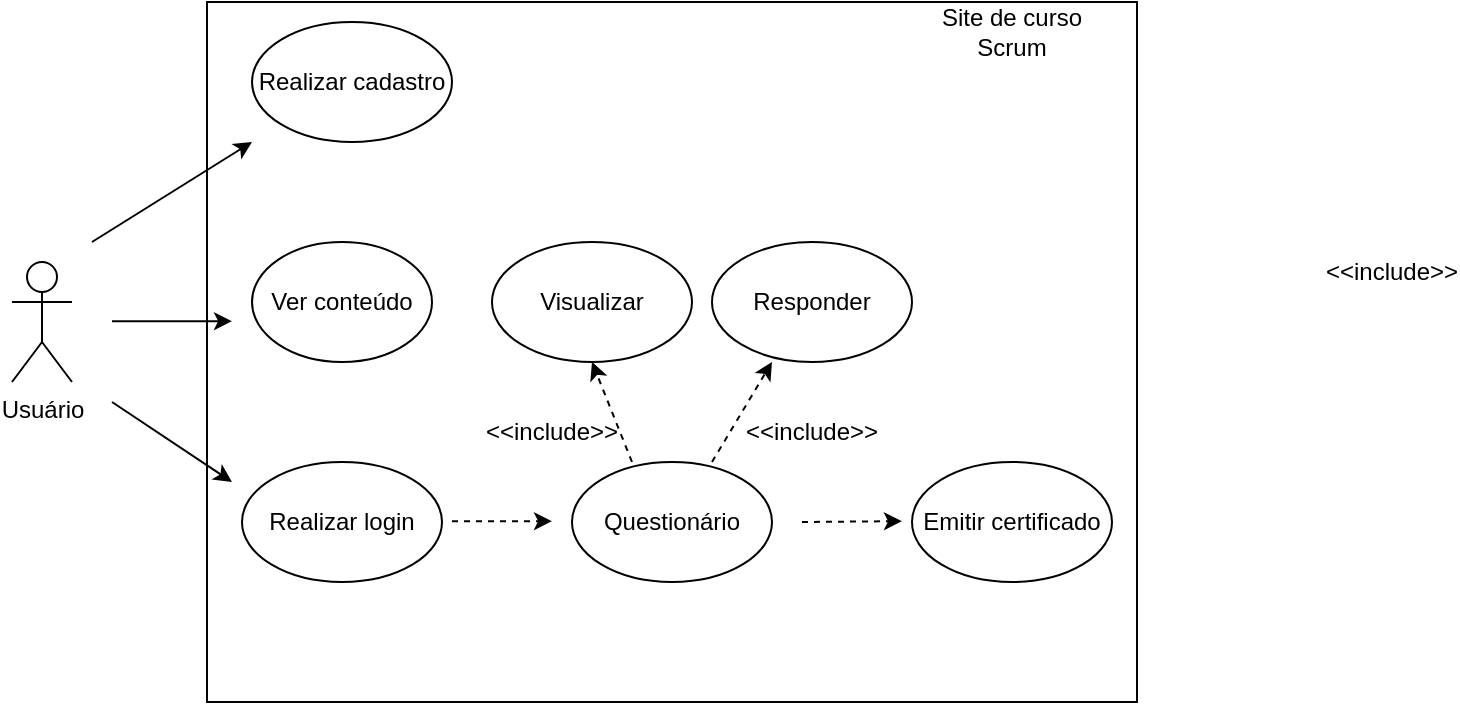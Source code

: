 <mxfile version="24.7.17">
  <diagram name="Page-1" id="13e1069c-82ec-6db2-03f1-153e76fe0fe0">
    <mxGraphModel grid="1" page="1" gridSize="10" guides="1" tooltips="1" connect="1" arrows="1" fold="1" pageScale="1" pageWidth="1100" pageHeight="850" background="none" math="0" shadow="0">
      <root>
        <mxCell id="0" />
        <mxCell id="1" parent="0" />
        <mxCell id="cHudv0S-aBN3M7Isd4sT-40" value="" style="rounded=0;whiteSpace=wrap;html=1;fillColor=none;" vertex="1" parent="1">
          <mxGeometry x="177.5" y="90" width="465" height="350" as="geometry" />
        </mxCell>
        <mxCell id="cHudv0S-aBN3M7Isd4sT-15" value="Usuário" style="shape=umlActor;verticalLabelPosition=bottom;verticalAlign=top;html=1;outlineConnect=0;" vertex="1" parent="1">
          <mxGeometry x="80" y="220" width="30" height="60" as="geometry" />
        </mxCell>
        <mxCell id="cHudv0S-aBN3M7Isd4sT-22" value="Realizar login" style="ellipse;whiteSpace=wrap;html=1;" vertex="1" parent="1">
          <mxGeometry x="195" y="320" width="100" height="60" as="geometry" />
        </mxCell>
        <mxCell id="cHudv0S-aBN3M7Isd4sT-23" value="Realizar cadastro" style="ellipse;whiteSpace=wrap;html=1;" vertex="1" parent="1">
          <mxGeometry x="200" y="100" width="100" height="60" as="geometry" />
        </mxCell>
        <mxCell id="cHudv0S-aBN3M7Isd4sT-24" value="Emitir certificado" style="ellipse;whiteSpace=wrap;html=1;" vertex="1" parent="1">
          <mxGeometry x="530" y="320" width="100" height="60" as="geometry" />
        </mxCell>
        <mxCell id="cHudv0S-aBN3M7Isd4sT-25" value="Questionário" style="ellipse;whiteSpace=wrap;html=1;" vertex="1" parent="1">
          <mxGeometry x="360" y="320" width="100" height="60" as="geometry" />
        </mxCell>
        <mxCell id="cHudv0S-aBN3M7Isd4sT-27" value="Ver conteúdo" style="ellipse;whiteSpace=wrap;html=1;" vertex="1" parent="1">
          <mxGeometry x="200" y="210" width="90" height="60" as="geometry" />
        </mxCell>
        <mxCell id="cHudv0S-aBN3M7Isd4sT-30" value="" style="endArrow=classic;html=1;rounded=0;" edge="1" parent="1">
          <mxGeometry width="50" height="50" relative="1" as="geometry">
            <mxPoint x="130" y="249.58" as="sourcePoint" />
            <mxPoint x="190" y="249.58" as="targetPoint" />
          </mxGeometry>
        </mxCell>
        <mxCell id="cHudv0S-aBN3M7Isd4sT-34" value="" style="endArrow=classic;html=1;rounded=0;dashed=1;entryX=0;entryY=0.5;entryDx=0;entryDy=0;" edge="1" parent="1">
          <mxGeometry width="50" height="50" relative="1" as="geometry">
            <mxPoint x="300" y="349.58" as="sourcePoint" />
            <mxPoint x="350" y="349.58" as="targetPoint" />
          </mxGeometry>
        </mxCell>
        <mxCell id="cHudv0S-aBN3M7Isd4sT-35" value="" style="endArrow=classic;html=1;rounded=0;dashed=1;entryX=0;entryY=0.5;entryDx=0;entryDy=0;" edge="1" parent="1">
          <mxGeometry width="50" height="50" relative="1" as="geometry">
            <mxPoint x="475" y="350" as="sourcePoint" />
            <mxPoint x="525" y="349.58" as="targetPoint" />
          </mxGeometry>
        </mxCell>
        <mxCell id="cHudv0S-aBN3M7Isd4sT-38" value="" style="endArrow=classic;html=1;rounded=0;" edge="1" parent="1">
          <mxGeometry width="50" height="50" relative="1" as="geometry">
            <mxPoint x="130" y="290.0" as="sourcePoint" />
            <mxPoint x="190" y="330" as="targetPoint" />
          </mxGeometry>
        </mxCell>
        <mxCell id="cHudv0S-aBN3M7Isd4sT-39" value="" style="endArrow=classic;html=1;rounded=0;" edge="1" parent="1">
          <mxGeometry width="50" height="50" relative="1" as="geometry">
            <mxPoint x="120" y="210.0" as="sourcePoint" />
            <mxPoint x="200" y="160" as="targetPoint" />
          </mxGeometry>
        </mxCell>
        <mxCell id="cHudv0S-aBN3M7Isd4sT-41" value="Site de curso Scrum" style="text;html=1;align=center;verticalAlign=middle;whiteSpace=wrap;rounded=0;" vertex="1" parent="1">
          <mxGeometry x="525" y="90" width="110" height="30" as="geometry" />
        </mxCell>
        <mxCell id="cHudv0S-aBN3M7Isd4sT-45" value="&amp;lt;&amp;lt;include&amp;gt;&amp;gt;" style="text;html=1;align=center;verticalAlign=middle;whiteSpace=wrap;rounded=0;" vertex="1" parent="1">
          <mxGeometry x="740" y="210" width="60" height="30" as="geometry" />
        </mxCell>
        <mxCell id="cHudv0S-aBN3M7Isd4sT-48" value="" style="endArrow=classic;html=1;rounded=0;dashed=1;" edge="1" parent="1">
          <mxGeometry width="50" height="50" relative="1" as="geometry">
            <mxPoint x="430" y="320" as="sourcePoint" />
            <mxPoint x="460" y="270" as="targetPoint" />
          </mxGeometry>
        </mxCell>
        <mxCell id="cHudv0S-aBN3M7Isd4sT-50" value="" style="endArrow=classic;html=1;rounded=0;dashed=1;" edge="1" parent="1">
          <mxGeometry width="50" height="50" relative="1" as="geometry">
            <mxPoint x="390" y="320" as="sourcePoint" />
            <mxPoint x="370" y="270" as="targetPoint" />
          </mxGeometry>
        </mxCell>
        <mxCell id="cHudv0S-aBN3M7Isd4sT-51" value="&amp;lt;&amp;lt;include&amp;gt;&amp;gt;" style="text;html=1;align=center;verticalAlign=middle;whiteSpace=wrap;rounded=0;" vertex="1" parent="1">
          <mxGeometry x="450" y="290" width="60" height="30" as="geometry" />
        </mxCell>
        <mxCell id="cHudv0S-aBN3M7Isd4sT-52" value="&amp;lt;&amp;lt;include&amp;gt;&amp;gt;" style="text;html=1;align=center;verticalAlign=middle;whiteSpace=wrap;rounded=0;" vertex="1" parent="1">
          <mxGeometry x="320" y="290" width="60" height="30" as="geometry" />
        </mxCell>
        <mxCell id="cHudv0S-aBN3M7Isd4sT-53" value="Responder" style="ellipse;whiteSpace=wrap;html=1;" vertex="1" parent="1">
          <mxGeometry x="430" y="210" width="100" height="60" as="geometry" />
        </mxCell>
        <mxCell id="cHudv0S-aBN3M7Isd4sT-54" value="Visualizar" style="ellipse;whiteSpace=wrap;html=1;" vertex="1" parent="1">
          <mxGeometry x="320" y="210" width="100" height="60" as="geometry" />
        </mxCell>
      </root>
    </mxGraphModel>
  </diagram>
</mxfile>
